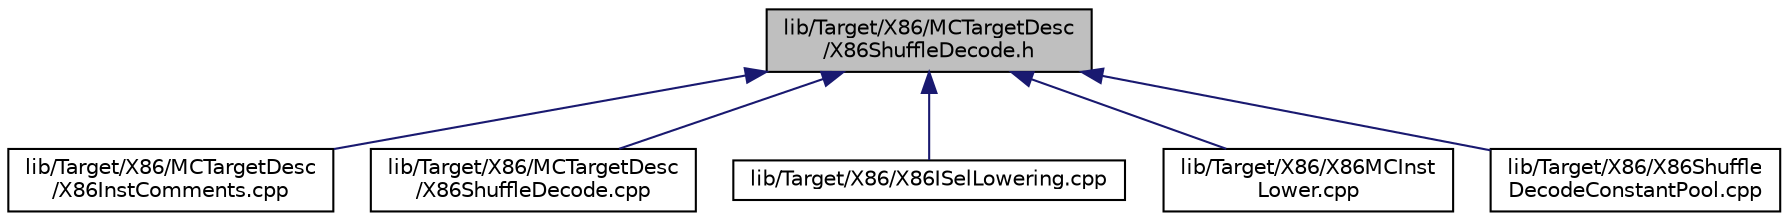 digraph "lib/Target/X86/MCTargetDesc/X86ShuffleDecode.h"
{
 // LATEX_PDF_SIZE
  bgcolor="transparent";
  edge [fontname="Helvetica",fontsize="10",labelfontname="Helvetica",labelfontsize="10"];
  node [fontname="Helvetica",fontsize="10",shape=record];
  Node1 [label="lib/Target/X86/MCTargetDesc\l/X86ShuffleDecode.h",height=0.2,width=0.4,color="black", fillcolor="grey75", style="filled", fontcolor="black",tooltip=" "];
  Node1 -> Node2 [dir="back",color="midnightblue",fontsize="10",style="solid",fontname="Helvetica"];
  Node2 [label="lib/Target/X86/MCTargetDesc\l/X86InstComments.cpp",height=0.2,width=0.4,color="black",URL="$X86InstComments_8cpp.html",tooltip=" "];
  Node1 -> Node3 [dir="back",color="midnightblue",fontsize="10",style="solid",fontname="Helvetica"];
  Node3 [label="lib/Target/X86/MCTargetDesc\l/X86ShuffleDecode.cpp",height=0.2,width=0.4,color="black",URL="$X86ShuffleDecode_8cpp.html",tooltip=" "];
  Node1 -> Node4 [dir="back",color="midnightblue",fontsize="10",style="solid",fontname="Helvetica"];
  Node4 [label="lib/Target/X86/X86ISelLowering.cpp",height=0.2,width=0.4,color="black",URL="$X86ISelLowering_8cpp.html",tooltip=" "];
  Node1 -> Node5 [dir="back",color="midnightblue",fontsize="10",style="solid",fontname="Helvetica"];
  Node5 [label="lib/Target/X86/X86MCInst\lLower.cpp",height=0.2,width=0.4,color="black",URL="$X86MCInstLower_8cpp.html",tooltip=" "];
  Node1 -> Node6 [dir="back",color="midnightblue",fontsize="10",style="solid",fontname="Helvetica"];
  Node6 [label="lib/Target/X86/X86Shuffle\lDecodeConstantPool.cpp",height=0.2,width=0.4,color="black",URL="$X86ShuffleDecodeConstantPool_8cpp.html",tooltip=" "];
}
